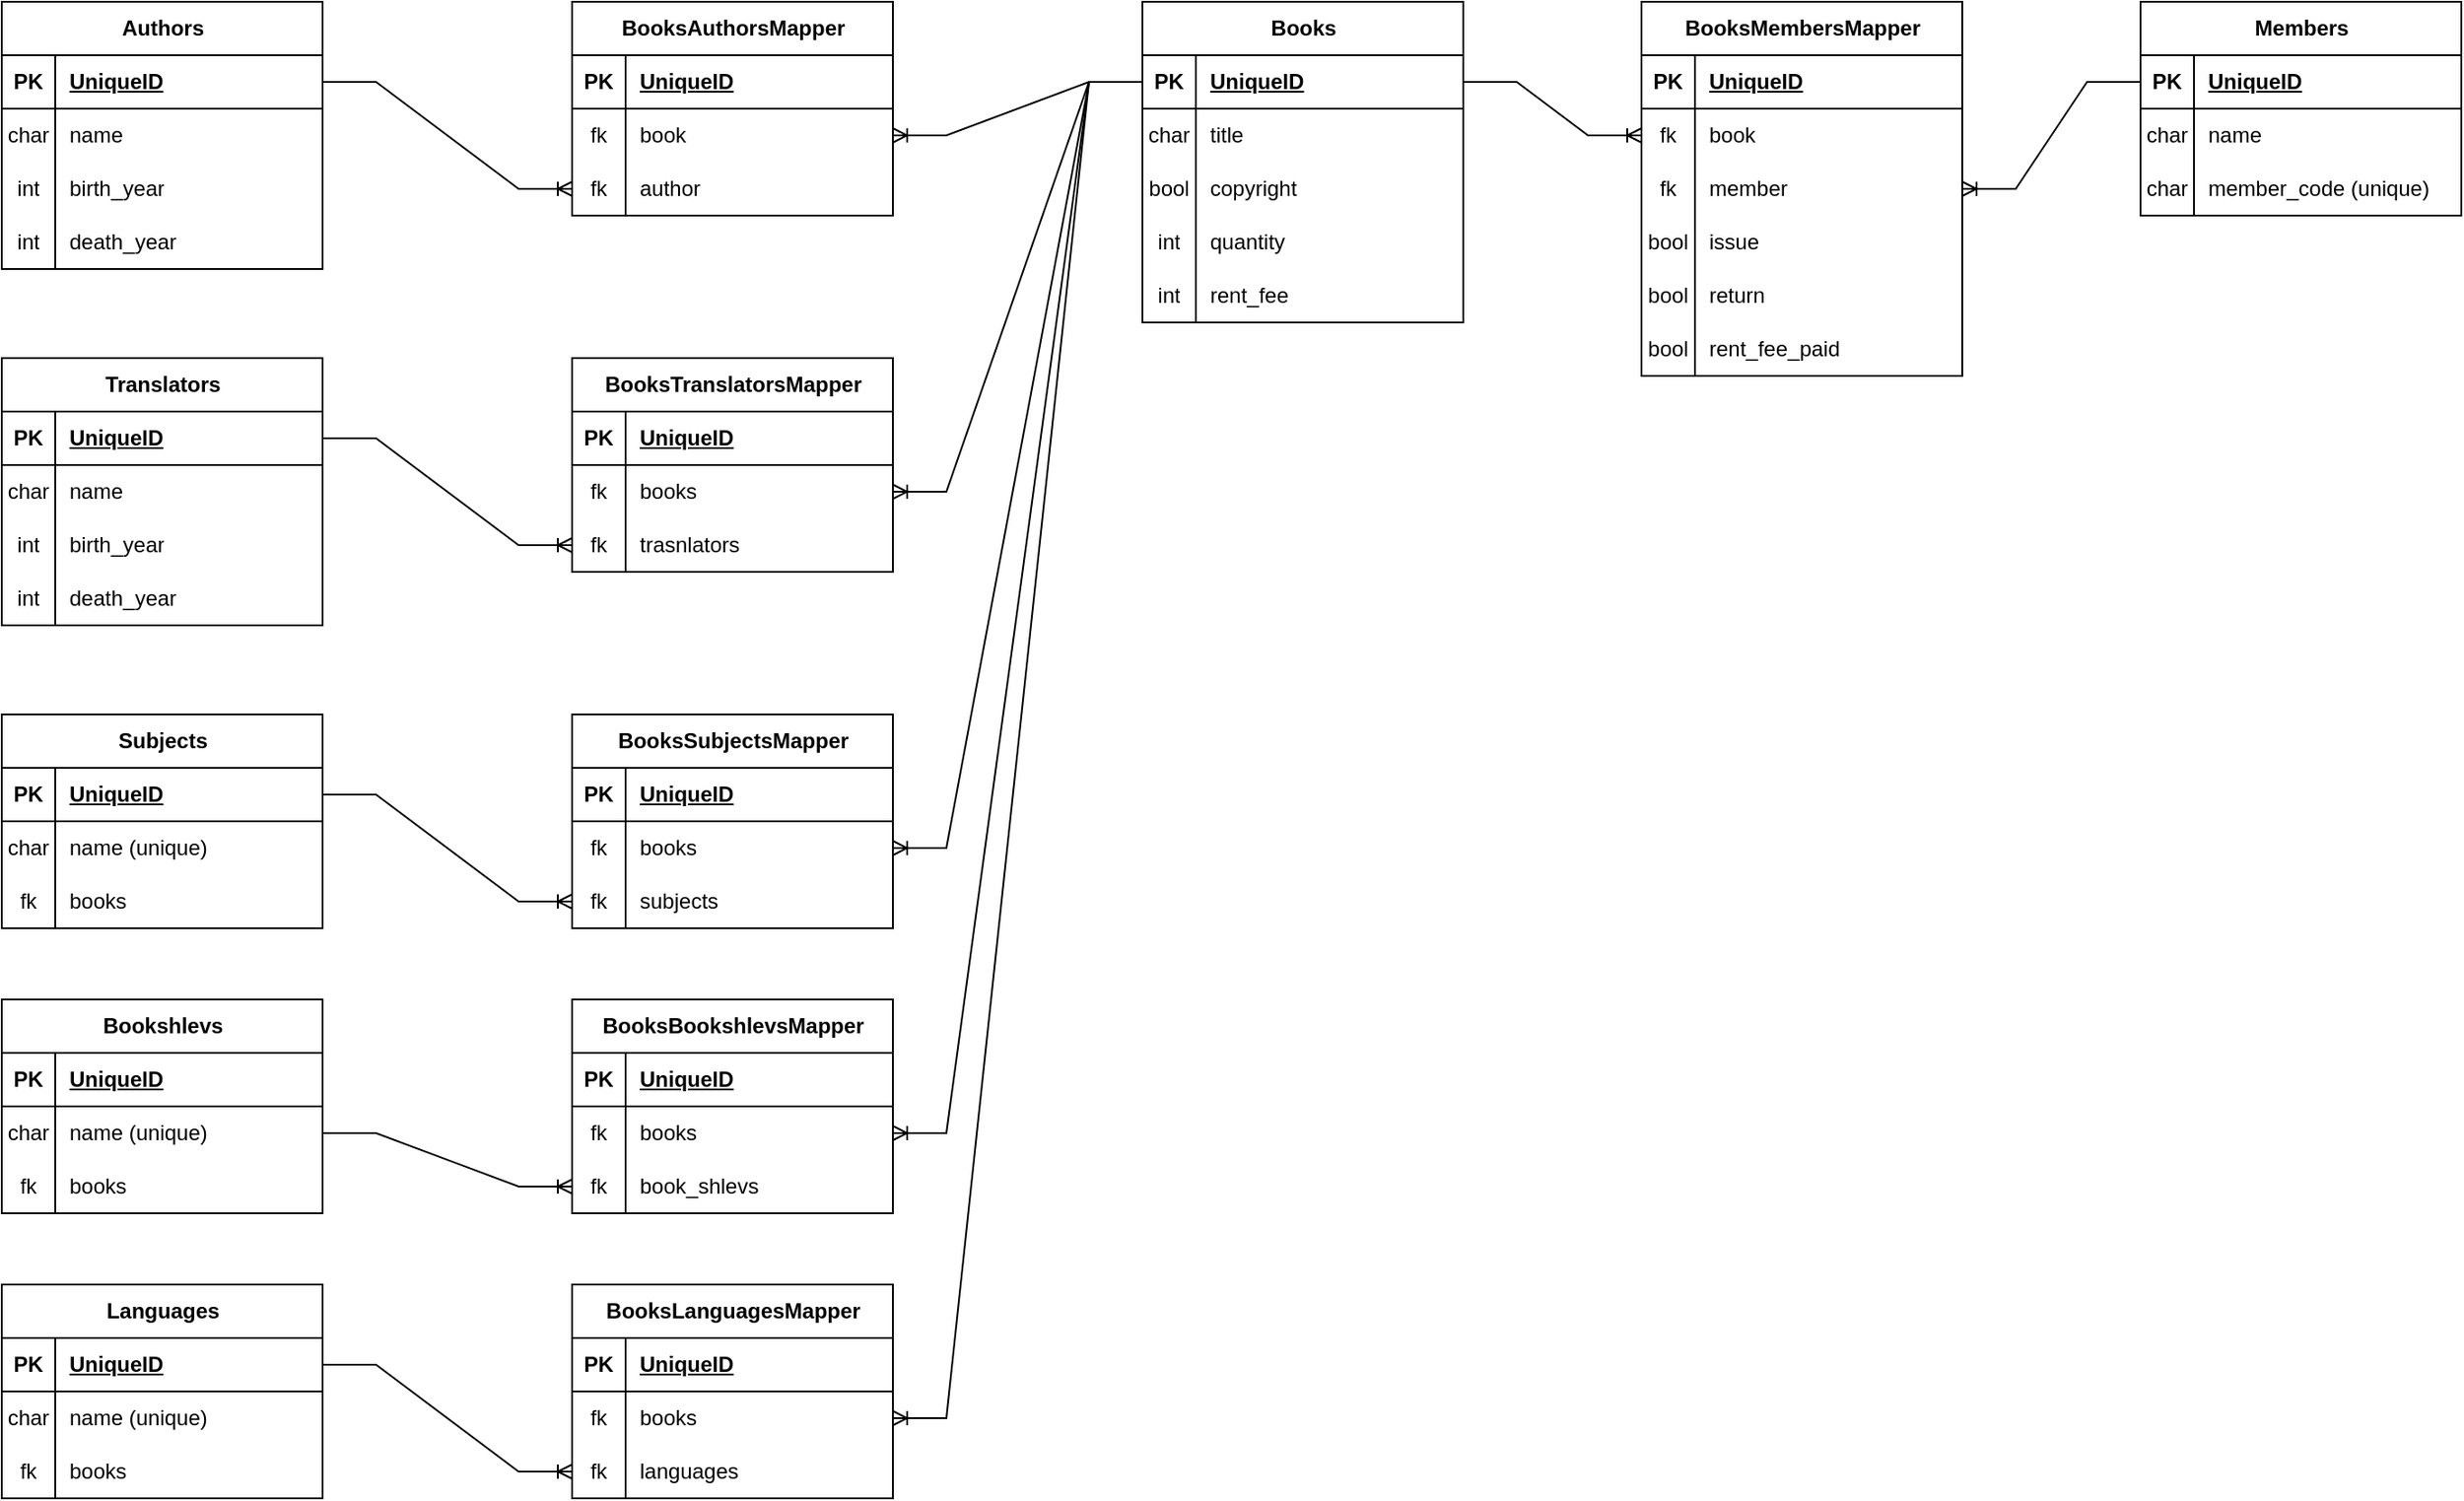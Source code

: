 <mxfile version="24.3.0" type="device">
  <diagram name="Page-1" id="szdXCjfMimycaFnH5DlB">
    <mxGraphModel dx="1884" dy="724" grid="1" gridSize="10" guides="1" tooltips="1" connect="1" arrows="1" fold="1" page="1" pageScale="1" pageWidth="850" pageHeight="1100" math="0" shadow="0">
      <root>
        <mxCell id="0" />
        <mxCell id="1" parent="0" />
        <mxCell id="8UaM6eoIxsu9fVEHJ2AJ-1" value="Books" style="shape=table;startSize=30;container=1;collapsible=1;childLayout=tableLayout;fixedRows=1;rowLines=0;fontStyle=1;align=center;resizeLast=1;html=1;" parent="1" vertex="1">
          <mxGeometry x="360" y="40" width="180" height="180" as="geometry" />
        </mxCell>
        <mxCell id="8UaM6eoIxsu9fVEHJ2AJ-2" value="" style="shape=tableRow;horizontal=0;startSize=0;swimlaneHead=0;swimlaneBody=0;fillColor=none;collapsible=0;dropTarget=0;points=[[0,0.5],[1,0.5]];portConstraint=eastwest;top=0;left=0;right=0;bottom=1;" parent="8UaM6eoIxsu9fVEHJ2AJ-1" vertex="1">
          <mxGeometry y="30" width="180" height="30" as="geometry" />
        </mxCell>
        <mxCell id="8UaM6eoIxsu9fVEHJ2AJ-3" value="PK" style="shape=partialRectangle;connectable=0;fillColor=none;top=0;left=0;bottom=0;right=0;fontStyle=1;overflow=hidden;whiteSpace=wrap;html=1;" parent="8UaM6eoIxsu9fVEHJ2AJ-2" vertex="1">
          <mxGeometry width="30" height="30" as="geometry">
            <mxRectangle width="30" height="30" as="alternateBounds" />
          </mxGeometry>
        </mxCell>
        <mxCell id="8UaM6eoIxsu9fVEHJ2AJ-4" value="UniqueID" style="shape=partialRectangle;connectable=0;fillColor=none;top=0;left=0;bottom=0;right=0;align=left;spacingLeft=6;fontStyle=5;overflow=hidden;whiteSpace=wrap;html=1;" parent="8UaM6eoIxsu9fVEHJ2AJ-2" vertex="1">
          <mxGeometry x="30" width="150" height="30" as="geometry">
            <mxRectangle width="150" height="30" as="alternateBounds" />
          </mxGeometry>
        </mxCell>
        <mxCell id="8UaM6eoIxsu9fVEHJ2AJ-5" value="" style="shape=tableRow;horizontal=0;startSize=0;swimlaneHead=0;swimlaneBody=0;fillColor=none;collapsible=0;dropTarget=0;points=[[0,0.5],[1,0.5]];portConstraint=eastwest;top=0;left=0;right=0;bottom=0;" parent="8UaM6eoIxsu9fVEHJ2AJ-1" vertex="1">
          <mxGeometry y="60" width="180" height="30" as="geometry" />
        </mxCell>
        <mxCell id="8UaM6eoIxsu9fVEHJ2AJ-6" value="char" style="shape=partialRectangle;connectable=0;fillColor=none;top=0;left=0;bottom=0;right=0;editable=1;overflow=hidden;whiteSpace=wrap;html=1;" parent="8UaM6eoIxsu9fVEHJ2AJ-5" vertex="1">
          <mxGeometry width="30" height="30" as="geometry">
            <mxRectangle width="30" height="30" as="alternateBounds" />
          </mxGeometry>
        </mxCell>
        <mxCell id="8UaM6eoIxsu9fVEHJ2AJ-7" value="title" style="shape=partialRectangle;connectable=0;fillColor=none;top=0;left=0;bottom=0;right=0;align=left;spacingLeft=6;overflow=hidden;whiteSpace=wrap;html=1;" parent="8UaM6eoIxsu9fVEHJ2AJ-5" vertex="1">
          <mxGeometry x="30" width="150" height="30" as="geometry">
            <mxRectangle width="150" height="30" as="alternateBounds" />
          </mxGeometry>
        </mxCell>
        <mxCell id="8UaM6eoIxsu9fVEHJ2AJ-73" value="" style="shape=tableRow;horizontal=0;startSize=0;swimlaneHead=0;swimlaneBody=0;fillColor=none;collapsible=0;dropTarget=0;points=[[0,0.5],[1,0.5]];portConstraint=eastwest;top=0;left=0;right=0;bottom=0;" parent="8UaM6eoIxsu9fVEHJ2AJ-1" vertex="1">
          <mxGeometry y="90" width="180" height="30" as="geometry" />
        </mxCell>
        <mxCell id="8UaM6eoIxsu9fVEHJ2AJ-74" value="bool" style="shape=partialRectangle;connectable=0;fillColor=none;top=0;left=0;bottom=0;right=0;editable=1;overflow=hidden;whiteSpace=wrap;html=1;" parent="8UaM6eoIxsu9fVEHJ2AJ-73" vertex="1">
          <mxGeometry width="30" height="30" as="geometry">
            <mxRectangle width="30" height="30" as="alternateBounds" />
          </mxGeometry>
        </mxCell>
        <mxCell id="8UaM6eoIxsu9fVEHJ2AJ-75" value="copyright" style="shape=partialRectangle;connectable=0;fillColor=none;top=0;left=0;bottom=0;right=0;align=left;spacingLeft=6;overflow=hidden;whiteSpace=wrap;html=1;" parent="8UaM6eoIxsu9fVEHJ2AJ-73" vertex="1">
          <mxGeometry x="30" width="150" height="30" as="geometry">
            <mxRectangle width="150" height="30" as="alternateBounds" />
          </mxGeometry>
        </mxCell>
        <mxCell id="8UaM6eoIxsu9fVEHJ2AJ-80" value="" style="shape=tableRow;horizontal=0;startSize=0;swimlaneHead=0;swimlaneBody=0;fillColor=none;collapsible=0;dropTarget=0;points=[[0,0.5],[1,0.5]];portConstraint=eastwest;top=0;left=0;right=0;bottom=0;" parent="8UaM6eoIxsu9fVEHJ2AJ-1" vertex="1">
          <mxGeometry y="120" width="180" height="30" as="geometry" />
        </mxCell>
        <mxCell id="8UaM6eoIxsu9fVEHJ2AJ-81" value="int" style="shape=partialRectangle;connectable=0;fillColor=none;top=0;left=0;bottom=0;right=0;editable=1;overflow=hidden;whiteSpace=wrap;html=1;" parent="8UaM6eoIxsu9fVEHJ2AJ-80" vertex="1">
          <mxGeometry width="30" height="30" as="geometry">
            <mxRectangle width="30" height="30" as="alternateBounds" />
          </mxGeometry>
        </mxCell>
        <mxCell id="8UaM6eoIxsu9fVEHJ2AJ-82" value="quantity" style="shape=partialRectangle;connectable=0;fillColor=none;top=0;left=0;bottom=0;right=0;align=left;spacingLeft=6;overflow=hidden;whiteSpace=wrap;html=1;" parent="8UaM6eoIxsu9fVEHJ2AJ-80" vertex="1">
          <mxGeometry x="30" width="150" height="30" as="geometry">
            <mxRectangle width="150" height="30" as="alternateBounds" />
          </mxGeometry>
        </mxCell>
        <mxCell id="8UaM6eoIxsu9fVEHJ2AJ-227" value="" style="shape=tableRow;horizontal=0;startSize=0;swimlaneHead=0;swimlaneBody=0;fillColor=none;collapsible=0;dropTarget=0;points=[[0,0.5],[1,0.5]];portConstraint=eastwest;top=0;left=0;right=0;bottom=0;" parent="8UaM6eoIxsu9fVEHJ2AJ-1" vertex="1">
          <mxGeometry y="150" width="180" height="30" as="geometry" />
        </mxCell>
        <mxCell id="8UaM6eoIxsu9fVEHJ2AJ-228" value="int" style="shape=partialRectangle;connectable=0;fillColor=none;top=0;left=0;bottom=0;right=0;editable=1;overflow=hidden;whiteSpace=wrap;html=1;" parent="8UaM6eoIxsu9fVEHJ2AJ-227" vertex="1">
          <mxGeometry width="30" height="30" as="geometry">
            <mxRectangle width="30" height="30" as="alternateBounds" />
          </mxGeometry>
        </mxCell>
        <mxCell id="8UaM6eoIxsu9fVEHJ2AJ-229" value="rent_fee" style="shape=partialRectangle;connectable=0;fillColor=none;top=0;left=0;bottom=0;right=0;align=left;spacingLeft=6;overflow=hidden;whiteSpace=wrap;html=1;" parent="8UaM6eoIxsu9fVEHJ2AJ-227" vertex="1">
          <mxGeometry x="30" width="150" height="30" as="geometry">
            <mxRectangle width="150" height="30" as="alternateBounds" />
          </mxGeometry>
        </mxCell>
        <mxCell id="8UaM6eoIxsu9fVEHJ2AJ-14" value="Authors" style="shape=table;startSize=30;container=1;collapsible=1;childLayout=tableLayout;fixedRows=1;rowLines=0;fontStyle=1;align=center;resizeLast=1;html=1;" parent="1" vertex="1">
          <mxGeometry x="-280" y="40" width="180" height="150" as="geometry" />
        </mxCell>
        <mxCell id="8UaM6eoIxsu9fVEHJ2AJ-15" value="" style="shape=tableRow;horizontal=0;startSize=0;swimlaneHead=0;swimlaneBody=0;fillColor=none;collapsible=0;dropTarget=0;points=[[0,0.5],[1,0.5]];portConstraint=eastwest;top=0;left=0;right=0;bottom=1;" parent="8UaM6eoIxsu9fVEHJ2AJ-14" vertex="1">
          <mxGeometry y="30" width="180" height="30" as="geometry" />
        </mxCell>
        <mxCell id="8UaM6eoIxsu9fVEHJ2AJ-16" value="PK" style="shape=partialRectangle;connectable=0;fillColor=none;top=0;left=0;bottom=0;right=0;fontStyle=1;overflow=hidden;whiteSpace=wrap;html=1;" parent="8UaM6eoIxsu9fVEHJ2AJ-15" vertex="1">
          <mxGeometry width="30" height="30" as="geometry">
            <mxRectangle width="30" height="30" as="alternateBounds" />
          </mxGeometry>
        </mxCell>
        <mxCell id="8UaM6eoIxsu9fVEHJ2AJ-17" value="UniqueID" style="shape=partialRectangle;connectable=0;fillColor=none;top=0;left=0;bottom=0;right=0;align=left;spacingLeft=6;fontStyle=5;overflow=hidden;whiteSpace=wrap;html=1;" parent="8UaM6eoIxsu9fVEHJ2AJ-15" vertex="1">
          <mxGeometry x="30" width="150" height="30" as="geometry">
            <mxRectangle width="150" height="30" as="alternateBounds" />
          </mxGeometry>
        </mxCell>
        <mxCell id="8UaM6eoIxsu9fVEHJ2AJ-18" value="" style="shape=tableRow;horizontal=0;startSize=0;swimlaneHead=0;swimlaneBody=0;fillColor=none;collapsible=0;dropTarget=0;points=[[0,0.5],[1,0.5]];portConstraint=eastwest;top=0;left=0;right=0;bottom=0;" parent="8UaM6eoIxsu9fVEHJ2AJ-14" vertex="1">
          <mxGeometry y="60" width="180" height="30" as="geometry" />
        </mxCell>
        <mxCell id="8UaM6eoIxsu9fVEHJ2AJ-19" value="char" style="shape=partialRectangle;connectable=0;fillColor=none;top=0;left=0;bottom=0;right=0;editable=1;overflow=hidden;whiteSpace=wrap;html=1;" parent="8UaM6eoIxsu9fVEHJ2AJ-18" vertex="1">
          <mxGeometry width="30" height="30" as="geometry">
            <mxRectangle width="30" height="30" as="alternateBounds" />
          </mxGeometry>
        </mxCell>
        <mxCell id="8UaM6eoIxsu9fVEHJ2AJ-20" value="name" style="shape=partialRectangle;connectable=0;fillColor=none;top=0;left=0;bottom=0;right=0;align=left;spacingLeft=6;overflow=hidden;whiteSpace=wrap;html=1;" parent="8UaM6eoIxsu9fVEHJ2AJ-18" vertex="1">
          <mxGeometry x="30" width="150" height="30" as="geometry">
            <mxRectangle width="150" height="30" as="alternateBounds" />
          </mxGeometry>
        </mxCell>
        <mxCell id="8UaM6eoIxsu9fVEHJ2AJ-21" value="" style="shape=tableRow;horizontal=0;startSize=0;swimlaneHead=0;swimlaneBody=0;fillColor=none;collapsible=0;dropTarget=0;points=[[0,0.5],[1,0.5]];portConstraint=eastwest;top=0;left=0;right=0;bottom=0;" parent="8UaM6eoIxsu9fVEHJ2AJ-14" vertex="1">
          <mxGeometry y="90" width="180" height="30" as="geometry" />
        </mxCell>
        <mxCell id="8UaM6eoIxsu9fVEHJ2AJ-22" value="int" style="shape=partialRectangle;connectable=0;fillColor=none;top=0;left=0;bottom=0;right=0;editable=1;overflow=hidden;whiteSpace=wrap;html=1;" parent="8UaM6eoIxsu9fVEHJ2AJ-21" vertex="1">
          <mxGeometry width="30" height="30" as="geometry">
            <mxRectangle width="30" height="30" as="alternateBounds" />
          </mxGeometry>
        </mxCell>
        <mxCell id="8UaM6eoIxsu9fVEHJ2AJ-23" value="birth_year" style="shape=partialRectangle;connectable=0;fillColor=none;top=0;left=0;bottom=0;right=0;align=left;spacingLeft=6;overflow=hidden;whiteSpace=wrap;html=1;" parent="8UaM6eoIxsu9fVEHJ2AJ-21" vertex="1">
          <mxGeometry x="30" width="150" height="30" as="geometry">
            <mxRectangle width="150" height="30" as="alternateBounds" />
          </mxGeometry>
        </mxCell>
        <mxCell id="8UaM6eoIxsu9fVEHJ2AJ-24" value="" style="shape=tableRow;horizontal=0;startSize=0;swimlaneHead=0;swimlaneBody=0;fillColor=none;collapsible=0;dropTarget=0;points=[[0,0.5],[1,0.5]];portConstraint=eastwest;top=0;left=0;right=0;bottom=0;" parent="8UaM6eoIxsu9fVEHJ2AJ-14" vertex="1">
          <mxGeometry y="120" width="180" height="30" as="geometry" />
        </mxCell>
        <mxCell id="8UaM6eoIxsu9fVEHJ2AJ-25" value="int" style="shape=partialRectangle;connectable=0;fillColor=none;top=0;left=0;bottom=0;right=0;editable=1;overflow=hidden;whiteSpace=wrap;html=1;" parent="8UaM6eoIxsu9fVEHJ2AJ-24" vertex="1">
          <mxGeometry width="30" height="30" as="geometry">
            <mxRectangle width="30" height="30" as="alternateBounds" />
          </mxGeometry>
        </mxCell>
        <mxCell id="8UaM6eoIxsu9fVEHJ2AJ-26" value="death_year" style="shape=partialRectangle;connectable=0;fillColor=none;top=0;left=0;bottom=0;right=0;align=left;spacingLeft=6;overflow=hidden;whiteSpace=wrap;html=1;" parent="8UaM6eoIxsu9fVEHJ2AJ-24" vertex="1">
          <mxGeometry x="30" width="150" height="30" as="geometry">
            <mxRectangle width="150" height="30" as="alternateBounds" />
          </mxGeometry>
        </mxCell>
        <mxCell id="8UaM6eoIxsu9fVEHJ2AJ-28" value="Translators" style="shape=table;startSize=30;container=1;collapsible=1;childLayout=tableLayout;fixedRows=1;rowLines=0;fontStyle=1;align=center;resizeLast=1;html=1;" parent="1" vertex="1">
          <mxGeometry x="-280" y="240" width="180" height="150" as="geometry" />
        </mxCell>
        <mxCell id="8UaM6eoIxsu9fVEHJ2AJ-29" value="" style="shape=tableRow;horizontal=0;startSize=0;swimlaneHead=0;swimlaneBody=0;fillColor=none;collapsible=0;dropTarget=0;points=[[0,0.5],[1,0.5]];portConstraint=eastwest;top=0;left=0;right=0;bottom=1;" parent="8UaM6eoIxsu9fVEHJ2AJ-28" vertex="1">
          <mxGeometry y="30" width="180" height="30" as="geometry" />
        </mxCell>
        <mxCell id="8UaM6eoIxsu9fVEHJ2AJ-30" value="PK" style="shape=partialRectangle;connectable=0;fillColor=none;top=0;left=0;bottom=0;right=0;fontStyle=1;overflow=hidden;whiteSpace=wrap;html=1;" parent="8UaM6eoIxsu9fVEHJ2AJ-29" vertex="1">
          <mxGeometry width="30" height="30" as="geometry">
            <mxRectangle width="30" height="30" as="alternateBounds" />
          </mxGeometry>
        </mxCell>
        <mxCell id="8UaM6eoIxsu9fVEHJ2AJ-31" value="UniqueID" style="shape=partialRectangle;connectable=0;fillColor=none;top=0;left=0;bottom=0;right=0;align=left;spacingLeft=6;fontStyle=5;overflow=hidden;whiteSpace=wrap;html=1;" parent="8UaM6eoIxsu9fVEHJ2AJ-29" vertex="1">
          <mxGeometry x="30" width="150" height="30" as="geometry">
            <mxRectangle width="150" height="30" as="alternateBounds" />
          </mxGeometry>
        </mxCell>
        <mxCell id="8UaM6eoIxsu9fVEHJ2AJ-32" value="" style="shape=tableRow;horizontal=0;startSize=0;swimlaneHead=0;swimlaneBody=0;fillColor=none;collapsible=0;dropTarget=0;points=[[0,0.5],[1,0.5]];portConstraint=eastwest;top=0;left=0;right=0;bottom=0;" parent="8UaM6eoIxsu9fVEHJ2AJ-28" vertex="1">
          <mxGeometry y="60" width="180" height="30" as="geometry" />
        </mxCell>
        <mxCell id="8UaM6eoIxsu9fVEHJ2AJ-33" value="char" style="shape=partialRectangle;connectable=0;fillColor=none;top=0;left=0;bottom=0;right=0;editable=1;overflow=hidden;whiteSpace=wrap;html=1;" parent="8UaM6eoIxsu9fVEHJ2AJ-32" vertex="1">
          <mxGeometry width="30" height="30" as="geometry">
            <mxRectangle width="30" height="30" as="alternateBounds" />
          </mxGeometry>
        </mxCell>
        <mxCell id="8UaM6eoIxsu9fVEHJ2AJ-34" value="name" style="shape=partialRectangle;connectable=0;fillColor=none;top=0;left=0;bottom=0;right=0;align=left;spacingLeft=6;overflow=hidden;whiteSpace=wrap;html=1;" parent="8UaM6eoIxsu9fVEHJ2AJ-32" vertex="1">
          <mxGeometry x="30" width="150" height="30" as="geometry">
            <mxRectangle width="150" height="30" as="alternateBounds" />
          </mxGeometry>
        </mxCell>
        <mxCell id="8UaM6eoIxsu9fVEHJ2AJ-35" value="" style="shape=tableRow;horizontal=0;startSize=0;swimlaneHead=0;swimlaneBody=0;fillColor=none;collapsible=0;dropTarget=0;points=[[0,0.5],[1,0.5]];portConstraint=eastwest;top=0;left=0;right=0;bottom=0;" parent="8UaM6eoIxsu9fVEHJ2AJ-28" vertex="1">
          <mxGeometry y="90" width="180" height="30" as="geometry" />
        </mxCell>
        <mxCell id="8UaM6eoIxsu9fVEHJ2AJ-36" value="int" style="shape=partialRectangle;connectable=0;fillColor=none;top=0;left=0;bottom=0;right=0;editable=1;overflow=hidden;whiteSpace=wrap;html=1;" parent="8UaM6eoIxsu9fVEHJ2AJ-35" vertex="1">
          <mxGeometry width="30" height="30" as="geometry">
            <mxRectangle width="30" height="30" as="alternateBounds" />
          </mxGeometry>
        </mxCell>
        <mxCell id="8UaM6eoIxsu9fVEHJ2AJ-37" value="birth_year" style="shape=partialRectangle;connectable=0;fillColor=none;top=0;left=0;bottom=0;right=0;align=left;spacingLeft=6;overflow=hidden;whiteSpace=wrap;html=1;" parent="8UaM6eoIxsu9fVEHJ2AJ-35" vertex="1">
          <mxGeometry x="30" width="150" height="30" as="geometry">
            <mxRectangle width="150" height="30" as="alternateBounds" />
          </mxGeometry>
        </mxCell>
        <mxCell id="8UaM6eoIxsu9fVEHJ2AJ-38" value="" style="shape=tableRow;horizontal=0;startSize=0;swimlaneHead=0;swimlaneBody=0;fillColor=none;collapsible=0;dropTarget=0;points=[[0,0.5],[1,0.5]];portConstraint=eastwest;top=0;left=0;right=0;bottom=0;" parent="8UaM6eoIxsu9fVEHJ2AJ-28" vertex="1">
          <mxGeometry y="120" width="180" height="30" as="geometry" />
        </mxCell>
        <mxCell id="8UaM6eoIxsu9fVEHJ2AJ-39" value="int" style="shape=partialRectangle;connectable=0;fillColor=none;top=0;left=0;bottom=0;right=0;editable=1;overflow=hidden;whiteSpace=wrap;html=1;" parent="8UaM6eoIxsu9fVEHJ2AJ-38" vertex="1">
          <mxGeometry width="30" height="30" as="geometry">
            <mxRectangle width="30" height="30" as="alternateBounds" />
          </mxGeometry>
        </mxCell>
        <mxCell id="8UaM6eoIxsu9fVEHJ2AJ-40" value="death_year" style="shape=partialRectangle;connectable=0;fillColor=none;top=0;left=0;bottom=0;right=0;align=left;spacingLeft=6;overflow=hidden;whiteSpace=wrap;html=1;" parent="8UaM6eoIxsu9fVEHJ2AJ-38" vertex="1">
          <mxGeometry x="30" width="150" height="30" as="geometry">
            <mxRectangle width="150" height="30" as="alternateBounds" />
          </mxGeometry>
        </mxCell>
        <mxCell id="8UaM6eoIxsu9fVEHJ2AJ-43" value="Subjects" style="shape=table;startSize=30;container=1;collapsible=1;childLayout=tableLayout;fixedRows=1;rowLines=0;fontStyle=1;align=center;resizeLast=1;html=1;" parent="1" vertex="1">
          <mxGeometry x="-280" y="440" width="180" height="120" as="geometry" />
        </mxCell>
        <mxCell id="8UaM6eoIxsu9fVEHJ2AJ-44" value="" style="shape=tableRow;horizontal=0;startSize=0;swimlaneHead=0;swimlaneBody=0;fillColor=none;collapsible=0;dropTarget=0;points=[[0,0.5],[1,0.5]];portConstraint=eastwest;top=0;left=0;right=0;bottom=1;" parent="8UaM6eoIxsu9fVEHJ2AJ-43" vertex="1">
          <mxGeometry y="30" width="180" height="30" as="geometry" />
        </mxCell>
        <mxCell id="8UaM6eoIxsu9fVEHJ2AJ-45" value="PK" style="shape=partialRectangle;connectable=0;fillColor=none;top=0;left=0;bottom=0;right=0;fontStyle=1;overflow=hidden;whiteSpace=wrap;html=1;" parent="8UaM6eoIxsu9fVEHJ2AJ-44" vertex="1">
          <mxGeometry width="30" height="30" as="geometry">
            <mxRectangle width="30" height="30" as="alternateBounds" />
          </mxGeometry>
        </mxCell>
        <mxCell id="8UaM6eoIxsu9fVEHJ2AJ-46" value="UniqueID" style="shape=partialRectangle;connectable=0;fillColor=none;top=0;left=0;bottom=0;right=0;align=left;spacingLeft=6;fontStyle=5;overflow=hidden;whiteSpace=wrap;html=1;" parent="8UaM6eoIxsu9fVEHJ2AJ-44" vertex="1">
          <mxGeometry x="30" width="150" height="30" as="geometry">
            <mxRectangle width="150" height="30" as="alternateBounds" />
          </mxGeometry>
        </mxCell>
        <mxCell id="8UaM6eoIxsu9fVEHJ2AJ-47" value="" style="shape=tableRow;horizontal=0;startSize=0;swimlaneHead=0;swimlaneBody=0;fillColor=none;collapsible=0;dropTarget=0;points=[[0,0.5],[1,0.5]];portConstraint=eastwest;top=0;left=0;right=0;bottom=0;" parent="8UaM6eoIxsu9fVEHJ2AJ-43" vertex="1">
          <mxGeometry y="60" width="180" height="30" as="geometry" />
        </mxCell>
        <mxCell id="8UaM6eoIxsu9fVEHJ2AJ-48" value="char" style="shape=partialRectangle;connectable=0;fillColor=none;top=0;left=0;bottom=0;right=0;editable=1;overflow=hidden;whiteSpace=wrap;html=1;" parent="8UaM6eoIxsu9fVEHJ2AJ-47" vertex="1">
          <mxGeometry width="30" height="30" as="geometry">
            <mxRectangle width="30" height="30" as="alternateBounds" />
          </mxGeometry>
        </mxCell>
        <mxCell id="8UaM6eoIxsu9fVEHJ2AJ-49" value="name (unique)" style="shape=partialRectangle;connectable=0;fillColor=none;top=0;left=0;bottom=0;right=0;align=left;spacingLeft=6;overflow=hidden;whiteSpace=wrap;html=1;" parent="8UaM6eoIxsu9fVEHJ2AJ-47" vertex="1">
          <mxGeometry x="30" width="150" height="30" as="geometry">
            <mxRectangle width="150" height="30" as="alternateBounds" />
          </mxGeometry>
        </mxCell>
        <mxCell id="8UaM6eoIxsu9fVEHJ2AJ-132" value="" style="shape=tableRow;horizontal=0;startSize=0;swimlaneHead=0;swimlaneBody=0;fillColor=none;collapsible=0;dropTarget=0;points=[[0,0.5],[1,0.5]];portConstraint=eastwest;top=0;left=0;right=0;bottom=0;" parent="8UaM6eoIxsu9fVEHJ2AJ-43" vertex="1">
          <mxGeometry y="90" width="180" height="30" as="geometry" />
        </mxCell>
        <mxCell id="8UaM6eoIxsu9fVEHJ2AJ-133" value="fk" style="shape=partialRectangle;connectable=0;fillColor=none;top=0;left=0;bottom=0;right=0;editable=1;overflow=hidden;whiteSpace=wrap;html=1;" parent="8UaM6eoIxsu9fVEHJ2AJ-132" vertex="1">
          <mxGeometry width="30" height="30" as="geometry">
            <mxRectangle width="30" height="30" as="alternateBounds" />
          </mxGeometry>
        </mxCell>
        <mxCell id="8UaM6eoIxsu9fVEHJ2AJ-134" value="books" style="shape=partialRectangle;connectable=0;fillColor=none;top=0;left=0;bottom=0;right=0;align=left;spacingLeft=6;overflow=hidden;whiteSpace=wrap;html=1;" parent="8UaM6eoIxsu9fVEHJ2AJ-132" vertex="1">
          <mxGeometry x="30" width="150" height="30" as="geometry">
            <mxRectangle width="150" height="30" as="alternateBounds" />
          </mxGeometry>
        </mxCell>
        <mxCell id="8UaM6eoIxsu9fVEHJ2AJ-57" value="Bookshlevs" style="shape=table;startSize=30;container=1;collapsible=1;childLayout=tableLayout;fixedRows=1;rowLines=0;fontStyle=1;align=center;resizeLast=1;html=1;" parent="1" vertex="1">
          <mxGeometry x="-280" y="600" width="180" height="120" as="geometry" />
        </mxCell>
        <mxCell id="8UaM6eoIxsu9fVEHJ2AJ-58" value="" style="shape=tableRow;horizontal=0;startSize=0;swimlaneHead=0;swimlaneBody=0;fillColor=none;collapsible=0;dropTarget=0;points=[[0,0.5],[1,0.5]];portConstraint=eastwest;top=0;left=0;right=0;bottom=1;" parent="8UaM6eoIxsu9fVEHJ2AJ-57" vertex="1">
          <mxGeometry y="30" width="180" height="30" as="geometry" />
        </mxCell>
        <mxCell id="8UaM6eoIxsu9fVEHJ2AJ-59" value="PK" style="shape=partialRectangle;connectable=0;fillColor=none;top=0;left=0;bottom=0;right=0;fontStyle=1;overflow=hidden;whiteSpace=wrap;html=1;" parent="8UaM6eoIxsu9fVEHJ2AJ-58" vertex="1">
          <mxGeometry width="30" height="30" as="geometry">
            <mxRectangle width="30" height="30" as="alternateBounds" />
          </mxGeometry>
        </mxCell>
        <mxCell id="8UaM6eoIxsu9fVEHJ2AJ-60" value="UniqueID" style="shape=partialRectangle;connectable=0;fillColor=none;top=0;left=0;bottom=0;right=0;align=left;spacingLeft=6;fontStyle=5;overflow=hidden;whiteSpace=wrap;html=1;" parent="8UaM6eoIxsu9fVEHJ2AJ-58" vertex="1">
          <mxGeometry x="30" width="150" height="30" as="geometry">
            <mxRectangle width="150" height="30" as="alternateBounds" />
          </mxGeometry>
        </mxCell>
        <mxCell id="8UaM6eoIxsu9fVEHJ2AJ-61" value="" style="shape=tableRow;horizontal=0;startSize=0;swimlaneHead=0;swimlaneBody=0;fillColor=none;collapsible=0;dropTarget=0;points=[[0,0.5],[1,0.5]];portConstraint=eastwest;top=0;left=0;right=0;bottom=0;" parent="8UaM6eoIxsu9fVEHJ2AJ-57" vertex="1">
          <mxGeometry y="60" width="180" height="30" as="geometry" />
        </mxCell>
        <mxCell id="8UaM6eoIxsu9fVEHJ2AJ-62" value="char" style="shape=partialRectangle;connectable=0;fillColor=none;top=0;left=0;bottom=0;right=0;editable=1;overflow=hidden;whiteSpace=wrap;html=1;" parent="8UaM6eoIxsu9fVEHJ2AJ-61" vertex="1">
          <mxGeometry width="30" height="30" as="geometry">
            <mxRectangle width="30" height="30" as="alternateBounds" />
          </mxGeometry>
        </mxCell>
        <mxCell id="8UaM6eoIxsu9fVEHJ2AJ-63" value="name (unique)" style="shape=partialRectangle;connectable=0;fillColor=none;top=0;left=0;bottom=0;right=0;align=left;spacingLeft=6;overflow=hidden;whiteSpace=wrap;html=1;" parent="8UaM6eoIxsu9fVEHJ2AJ-61" vertex="1">
          <mxGeometry x="30" width="150" height="30" as="geometry">
            <mxRectangle width="150" height="30" as="alternateBounds" />
          </mxGeometry>
        </mxCell>
        <mxCell id="8UaM6eoIxsu9fVEHJ2AJ-135" value="" style="shape=tableRow;horizontal=0;startSize=0;swimlaneHead=0;swimlaneBody=0;fillColor=none;collapsible=0;dropTarget=0;points=[[0,0.5],[1,0.5]];portConstraint=eastwest;top=0;left=0;right=0;bottom=0;" parent="8UaM6eoIxsu9fVEHJ2AJ-57" vertex="1">
          <mxGeometry y="90" width="180" height="30" as="geometry" />
        </mxCell>
        <mxCell id="8UaM6eoIxsu9fVEHJ2AJ-136" value="fk" style="shape=partialRectangle;connectable=0;fillColor=none;top=0;left=0;bottom=0;right=0;editable=1;overflow=hidden;whiteSpace=wrap;html=1;" parent="8UaM6eoIxsu9fVEHJ2AJ-135" vertex="1">
          <mxGeometry width="30" height="30" as="geometry">
            <mxRectangle width="30" height="30" as="alternateBounds" />
          </mxGeometry>
        </mxCell>
        <mxCell id="8UaM6eoIxsu9fVEHJ2AJ-137" value="books" style="shape=partialRectangle;connectable=0;fillColor=none;top=0;left=0;bottom=0;right=0;align=left;spacingLeft=6;overflow=hidden;whiteSpace=wrap;html=1;" parent="8UaM6eoIxsu9fVEHJ2AJ-135" vertex="1">
          <mxGeometry x="30" width="150" height="30" as="geometry">
            <mxRectangle width="150" height="30" as="alternateBounds" />
          </mxGeometry>
        </mxCell>
        <mxCell id="8UaM6eoIxsu9fVEHJ2AJ-65" value="Languages" style="shape=table;startSize=30;container=1;collapsible=1;childLayout=tableLayout;fixedRows=1;rowLines=0;fontStyle=1;align=center;resizeLast=1;html=1;" parent="1" vertex="1">
          <mxGeometry x="-280" y="760" width="180" height="120" as="geometry" />
        </mxCell>
        <mxCell id="8UaM6eoIxsu9fVEHJ2AJ-66" value="" style="shape=tableRow;horizontal=0;startSize=0;swimlaneHead=0;swimlaneBody=0;fillColor=none;collapsible=0;dropTarget=0;points=[[0,0.5],[1,0.5]];portConstraint=eastwest;top=0;left=0;right=0;bottom=1;" parent="8UaM6eoIxsu9fVEHJ2AJ-65" vertex="1">
          <mxGeometry y="30" width="180" height="30" as="geometry" />
        </mxCell>
        <mxCell id="8UaM6eoIxsu9fVEHJ2AJ-67" value="PK" style="shape=partialRectangle;connectable=0;fillColor=none;top=0;left=0;bottom=0;right=0;fontStyle=1;overflow=hidden;whiteSpace=wrap;html=1;" parent="8UaM6eoIxsu9fVEHJ2AJ-66" vertex="1">
          <mxGeometry width="30" height="30" as="geometry">
            <mxRectangle width="30" height="30" as="alternateBounds" />
          </mxGeometry>
        </mxCell>
        <mxCell id="8UaM6eoIxsu9fVEHJ2AJ-68" value="UniqueID" style="shape=partialRectangle;connectable=0;fillColor=none;top=0;left=0;bottom=0;right=0;align=left;spacingLeft=6;fontStyle=5;overflow=hidden;whiteSpace=wrap;html=1;" parent="8UaM6eoIxsu9fVEHJ2AJ-66" vertex="1">
          <mxGeometry x="30" width="150" height="30" as="geometry">
            <mxRectangle width="150" height="30" as="alternateBounds" />
          </mxGeometry>
        </mxCell>
        <mxCell id="8UaM6eoIxsu9fVEHJ2AJ-69" value="" style="shape=tableRow;horizontal=0;startSize=0;swimlaneHead=0;swimlaneBody=0;fillColor=none;collapsible=0;dropTarget=0;points=[[0,0.5],[1,0.5]];portConstraint=eastwest;top=0;left=0;right=0;bottom=0;" parent="8UaM6eoIxsu9fVEHJ2AJ-65" vertex="1">
          <mxGeometry y="60" width="180" height="30" as="geometry" />
        </mxCell>
        <mxCell id="8UaM6eoIxsu9fVEHJ2AJ-70" value="char" style="shape=partialRectangle;connectable=0;fillColor=none;top=0;left=0;bottom=0;right=0;editable=1;overflow=hidden;whiteSpace=wrap;html=1;" parent="8UaM6eoIxsu9fVEHJ2AJ-69" vertex="1">
          <mxGeometry width="30" height="30" as="geometry">
            <mxRectangle width="30" height="30" as="alternateBounds" />
          </mxGeometry>
        </mxCell>
        <mxCell id="8UaM6eoIxsu9fVEHJ2AJ-71" value="name (unique)" style="shape=partialRectangle;connectable=0;fillColor=none;top=0;left=0;bottom=0;right=0;align=left;spacingLeft=6;overflow=hidden;whiteSpace=wrap;html=1;" parent="8UaM6eoIxsu9fVEHJ2AJ-69" vertex="1">
          <mxGeometry x="30" width="150" height="30" as="geometry">
            <mxRectangle width="150" height="30" as="alternateBounds" />
          </mxGeometry>
        </mxCell>
        <mxCell id="8UaM6eoIxsu9fVEHJ2AJ-138" value="" style="shape=tableRow;horizontal=0;startSize=0;swimlaneHead=0;swimlaneBody=0;fillColor=none;collapsible=0;dropTarget=0;points=[[0,0.5],[1,0.5]];portConstraint=eastwest;top=0;left=0;right=0;bottom=0;" parent="8UaM6eoIxsu9fVEHJ2AJ-65" vertex="1">
          <mxGeometry y="90" width="180" height="30" as="geometry" />
        </mxCell>
        <mxCell id="8UaM6eoIxsu9fVEHJ2AJ-139" value="fk" style="shape=partialRectangle;connectable=0;fillColor=none;top=0;left=0;bottom=0;right=0;editable=1;overflow=hidden;whiteSpace=wrap;html=1;" parent="8UaM6eoIxsu9fVEHJ2AJ-138" vertex="1">
          <mxGeometry width="30" height="30" as="geometry">
            <mxRectangle width="30" height="30" as="alternateBounds" />
          </mxGeometry>
        </mxCell>
        <mxCell id="8UaM6eoIxsu9fVEHJ2AJ-140" value="books" style="shape=partialRectangle;connectable=0;fillColor=none;top=0;left=0;bottom=0;right=0;align=left;spacingLeft=6;overflow=hidden;whiteSpace=wrap;html=1;" parent="8UaM6eoIxsu9fVEHJ2AJ-138" vertex="1">
          <mxGeometry x="30" width="150" height="30" as="geometry">
            <mxRectangle width="150" height="30" as="alternateBounds" />
          </mxGeometry>
        </mxCell>
        <mxCell id="8UaM6eoIxsu9fVEHJ2AJ-100" value="BooksMembersMapper" style="shape=table;startSize=30;container=1;collapsible=1;childLayout=tableLayout;fixedRows=1;rowLines=0;fontStyle=1;align=center;resizeLast=1;html=1;" parent="1" vertex="1">
          <mxGeometry x="640" y="40" width="180" height="210" as="geometry" />
        </mxCell>
        <mxCell id="8UaM6eoIxsu9fVEHJ2AJ-101" value="" style="shape=tableRow;horizontal=0;startSize=0;swimlaneHead=0;swimlaneBody=0;fillColor=none;collapsible=0;dropTarget=0;points=[[0,0.5],[1,0.5]];portConstraint=eastwest;top=0;left=0;right=0;bottom=1;" parent="8UaM6eoIxsu9fVEHJ2AJ-100" vertex="1">
          <mxGeometry y="30" width="180" height="30" as="geometry" />
        </mxCell>
        <mxCell id="8UaM6eoIxsu9fVEHJ2AJ-102" value="PK" style="shape=partialRectangle;connectable=0;fillColor=none;top=0;left=0;bottom=0;right=0;fontStyle=1;overflow=hidden;whiteSpace=wrap;html=1;" parent="8UaM6eoIxsu9fVEHJ2AJ-101" vertex="1">
          <mxGeometry width="30" height="30" as="geometry">
            <mxRectangle width="30" height="30" as="alternateBounds" />
          </mxGeometry>
        </mxCell>
        <mxCell id="8UaM6eoIxsu9fVEHJ2AJ-103" value="UniqueID" style="shape=partialRectangle;connectable=0;fillColor=none;top=0;left=0;bottom=0;right=0;align=left;spacingLeft=6;fontStyle=5;overflow=hidden;whiteSpace=wrap;html=1;" parent="8UaM6eoIxsu9fVEHJ2AJ-101" vertex="1">
          <mxGeometry x="30" width="150" height="30" as="geometry">
            <mxRectangle width="150" height="30" as="alternateBounds" />
          </mxGeometry>
        </mxCell>
        <mxCell id="8UaM6eoIxsu9fVEHJ2AJ-104" value="" style="shape=tableRow;horizontal=0;startSize=0;swimlaneHead=0;swimlaneBody=0;fillColor=none;collapsible=0;dropTarget=0;points=[[0,0.5],[1,0.5]];portConstraint=eastwest;top=0;left=0;right=0;bottom=0;" parent="8UaM6eoIxsu9fVEHJ2AJ-100" vertex="1">
          <mxGeometry y="60" width="180" height="30" as="geometry" />
        </mxCell>
        <mxCell id="8UaM6eoIxsu9fVEHJ2AJ-105" value="fk" style="shape=partialRectangle;connectable=0;fillColor=none;top=0;left=0;bottom=0;right=0;editable=1;overflow=hidden;whiteSpace=wrap;html=1;" parent="8UaM6eoIxsu9fVEHJ2AJ-104" vertex="1">
          <mxGeometry width="30" height="30" as="geometry">
            <mxRectangle width="30" height="30" as="alternateBounds" />
          </mxGeometry>
        </mxCell>
        <mxCell id="8UaM6eoIxsu9fVEHJ2AJ-106" value="book" style="shape=partialRectangle;connectable=0;fillColor=none;top=0;left=0;bottom=0;right=0;align=left;spacingLeft=6;overflow=hidden;whiteSpace=wrap;html=1;" parent="8UaM6eoIxsu9fVEHJ2AJ-104" vertex="1">
          <mxGeometry x="30" width="150" height="30" as="geometry">
            <mxRectangle width="150" height="30" as="alternateBounds" />
          </mxGeometry>
        </mxCell>
        <mxCell id="8UaM6eoIxsu9fVEHJ2AJ-107" value="" style="shape=tableRow;horizontal=0;startSize=0;swimlaneHead=0;swimlaneBody=0;fillColor=none;collapsible=0;dropTarget=0;points=[[0,0.5],[1,0.5]];portConstraint=eastwest;top=0;left=0;right=0;bottom=0;" parent="8UaM6eoIxsu9fVEHJ2AJ-100" vertex="1">
          <mxGeometry y="90" width="180" height="30" as="geometry" />
        </mxCell>
        <mxCell id="8UaM6eoIxsu9fVEHJ2AJ-108" value="fk" style="shape=partialRectangle;connectable=0;fillColor=none;top=0;left=0;bottom=0;right=0;editable=1;overflow=hidden;whiteSpace=wrap;html=1;" parent="8UaM6eoIxsu9fVEHJ2AJ-107" vertex="1">
          <mxGeometry width="30" height="30" as="geometry">
            <mxRectangle width="30" height="30" as="alternateBounds" />
          </mxGeometry>
        </mxCell>
        <mxCell id="8UaM6eoIxsu9fVEHJ2AJ-109" value="member" style="shape=partialRectangle;connectable=0;fillColor=none;top=0;left=0;bottom=0;right=0;align=left;spacingLeft=6;overflow=hidden;whiteSpace=wrap;html=1;" parent="8UaM6eoIxsu9fVEHJ2AJ-107" vertex="1">
          <mxGeometry x="30" width="150" height="30" as="geometry">
            <mxRectangle width="150" height="30" as="alternateBounds" />
          </mxGeometry>
        </mxCell>
        <mxCell id="8UaM6eoIxsu9fVEHJ2AJ-110" value="" style="shape=tableRow;horizontal=0;startSize=0;swimlaneHead=0;swimlaneBody=0;fillColor=none;collapsible=0;dropTarget=0;points=[[0,0.5],[1,0.5]];portConstraint=eastwest;top=0;left=0;right=0;bottom=0;" parent="8UaM6eoIxsu9fVEHJ2AJ-100" vertex="1">
          <mxGeometry y="120" width="180" height="30" as="geometry" />
        </mxCell>
        <mxCell id="8UaM6eoIxsu9fVEHJ2AJ-111" value="bool" style="shape=partialRectangle;connectable=0;fillColor=none;top=0;left=0;bottom=0;right=0;editable=1;overflow=hidden;whiteSpace=wrap;html=1;" parent="8UaM6eoIxsu9fVEHJ2AJ-110" vertex="1">
          <mxGeometry width="30" height="30" as="geometry">
            <mxRectangle width="30" height="30" as="alternateBounds" />
          </mxGeometry>
        </mxCell>
        <mxCell id="8UaM6eoIxsu9fVEHJ2AJ-112" value="issue" style="shape=partialRectangle;connectable=0;fillColor=none;top=0;left=0;bottom=0;right=0;align=left;spacingLeft=6;overflow=hidden;whiteSpace=wrap;html=1;" parent="8UaM6eoIxsu9fVEHJ2AJ-110" vertex="1">
          <mxGeometry x="30" width="150" height="30" as="geometry">
            <mxRectangle width="150" height="30" as="alternateBounds" />
          </mxGeometry>
        </mxCell>
        <mxCell id="8UaM6eoIxsu9fVEHJ2AJ-144" value="" style="shape=tableRow;horizontal=0;startSize=0;swimlaneHead=0;swimlaneBody=0;fillColor=none;collapsible=0;dropTarget=0;points=[[0,0.5],[1,0.5]];portConstraint=eastwest;top=0;left=0;right=0;bottom=0;" parent="8UaM6eoIxsu9fVEHJ2AJ-100" vertex="1">
          <mxGeometry y="150" width="180" height="30" as="geometry" />
        </mxCell>
        <mxCell id="8UaM6eoIxsu9fVEHJ2AJ-145" value="bool" style="shape=partialRectangle;connectable=0;fillColor=none;top=0;left=0;bottom=0;right=0;editable=1;overflow=hidden;whiteSpace=wrap;html=1;" parent="8UaM6eoIxsu9fVEHJ2AJ-144" vertex="1">
          <mxGeometry width="30" height="30" as="geometry">
            <mxRectangle width="30" height="30" as="alternateBounds" />
          </mxGeometry>
        </mxCell>
        <mxCell id="8UaM6eoIxsu9fVEHJ2AJ-146" value="return" style="shape=partialRectangle;connectable=0;fillColor=none;top=0;left=0;bottom=0;right=0;align=left;spacingLeft=6;overflow=hidden;whiteSpace=wrap;html=1;" parent="8UaM6eoIxsu9fVEHJ2AJ-144" vertex="1">
          <mxGeometry x="30" width="150" height="30" as="geometry">
            <mxRectangle width="150" height="30" as="alternateBounds" />
          </mxGeometry>
        </mxCell>
        <mxCell id="8UaM6eoIxsu9fVEHJ2AJ-147" value="" style="shape=tableRow;horizontal=0;startSize=0;swimlaneHead=0;swimlaneBody=0;fillColor=none;collapsible=0;dropTarget=0;points=[[0,0.5],[1,0.5]];portConstraint=eastwest;top=0;left=0;right=0;bottom=0;" parent="8UaM6eoIxsu9fVEHJ2AJ-100" vertex="1">
          <mxGeometry y="180" width="180" height="30" as="geometry" />
        </mxCell>
        <mxCell id="8UaM6eoIxsu9fVEHJ2AJ-148" value="bool" style="shape=partialRectangle;connectable=0;fillColor=none;top=0;left=0;bottom=0;right=0;editable=1;overflow=hidden;whiteSpace=wrap;html=1;" parent="8UaM6eoIxsu9fVEHJ2AJ-147" vertex="1">
          <mxGeometry width="30" height="30" as="geometry">
            <mxRectangle width="30" height="30" as="alternateBounds" />
          </mxGeometry>
        </mxCell>
        <mxCell id="8UaM6eoIxsu9fVEHJ2AJ-149" value="rent_fee_paid" style="shape=partialRectangle;connectable=0;fillColor=none;top=0;left=0;bottom=0;right=0;align=left;spacingLeft=6;overflow=hidden;whiteSpace=wrap;html=1;" parent="8UaM6eoIxsu9fVEHJ2AJ-147" vertex="1">
          <mxGeometry x="30" width="150" height="30" as="geometry">
            <mxRectangle width="150" height="30" as="alternateBounds" />
          </mxGeometry>
        </mxCell>
        <mxCell id="8UaM6eoIxsu9fVEHJ2AJ-113" value="Members" style="shape=table;startSize=30;container=1;collapsible=1;childLayout=tableLayout;fixedRows=1;rowLines=0;fontStyle=1;align=center;resizeLast=1;html=1;" parent="1" vertex="1">
          <mxGeometry x="920" y="40" width="180" height="120" as="geometry" />
        </mxCell>
        <mxCell id="8UaM6eoIxsu9fVEHJ2AJ-114" value="" style="shape=tableRow;horizontal=0;startSize=0;swimlaneHead=0;swimlaneBody=0;fillColor=none;collapsible=0;dropTarget=0;points=[[0,0.5],[1,0.5]];portConstraint=eastwest;top=0;left=0;right=0;bottom=1;" parent="8UaM6eoIxsu9fVEHJ2AJ-113" vertex="1">
          <mxGeometry y="30" width="180" height="30" as="geometry" />
        </mxCell>
        <mxCell id="8UaM6eoIxsu9fVEHJ2AJ-115" value="PK" style="shape=partialRectangle;connectable=0;fillColor=none;top=0;left=0;bottom=0;right=0;fontStyle=1;overflow=hidden;whiteSpace=wrap;html=1;" parent="8UaM6eoIxsu9fVEHJ2AJ-114" vertex="1">
          <mxGeometry width="30" height="30" as="geometry">
            <mxRectangle width="30" height="30" as="alternateBounds" />
          </mxGeometry>
        </mxCell>
        <mxCell id="8UaM6eoIxsu9fVEHJ2AJ-116" value="UniqueID" style="shape=partialRectangle;connectable=0;fillColor=none;top=0;left=0;bottom=0;right=0;align=left;spacingLeft=6;fontStyle=5;overflow=hidden;whiteSpace=wrap;html=1;" parent="8UaM6eoIxsu9fVEHJ2AJ-114" vertex="1">
          <mxGeometry x="30" width="150" height="30" as="geometry">
            <mxRectangle width="150" height="30" as="alternateBounds" />
          </mxGeometry>
        </mxCell>
        <mxCell id="8UaM6eoIxsu9fVEHJ2AJ-117" value="" style="shape=tableRow;horizontal=0;startSize=0;swimlaneHead=0;swimlaneBody=0;fillColor=none;collapsible=0;dropTarget=0;points=[[0,0.5],[1,0.5]];portConstraint=eastwest;top=0;left=0;right=0;bottom=0;" parent="8UaM6eoIxsu9fVEHJ2AJ-113" vertex="1">
          <mxGeometry y="60" width="180" height="30" as="geometry" />
        </mxCell>
        <mxCell id="8UaM6eoIxsu9fVEHJ2AJ-118" value="char" style="shape=partialRectangle;connectable=0;fillColor=none;top=0;left=0;bottom=0;right=0;editable=1;overflow=hidden;whiteSpace=wrap;html=1;" parent="8UaM6eoIxsu9fVEHJ2AJ-117" vertex="1">
          <mxGeometry width="30" height="30" as="geometry">
            <mxRectangle width="30" height="30" as="alternateBounds" />
          </mxGeometry>
        </mxCell>
        <mxCell id="8UaM6eoIxsu9fVEHJ2AJ-119" value="name" style="shape=partialRectangle;connectable=0;fillColor=none;top=0;left=0;bottom=0;right=0;align=left;spacingLeft=6;overflow=hidden;whiteSpace=wrap;html=1;" parent="8UaM6eoIxsu9fVEHJ2AJ-117" vertex="1">
          <mxGeometry x="30" width="150" height="30" as="geometry">
            <mxRectangle width="150" height="30" as="alternateBounds" />
          </mxGeometry>
        </mxCell>
        <mxCell id="8UaM6eoIxsu9fVEHJ2AJ-120" value="" style="shape=tableRow;horizontal=0;startSize=0;swimlaneHead=0;swimlaneBody=0;fillColor=none;collapsible=0;dropTarget=0;points=[[0,0.5],[1,0.5]];portConstraint=eastwest;top=0;left=0;right=0;bottom=0;" parent="8UaM6eoIxsu9fVEHJ2AJ-113" vertex="1">
          <mxGeometry y="90" width="180" height="30" as="geometry" />
        </mxCell>
        <mxCell id="8UaM6eoIxsu9fVEHJ2AJ-121" value="char" style="shape=partialRectangle;connectable=0;fillColor=none;top=0;left=0;bottom=0;right=0;editable=1;overflow=hidden;whiteSpace=wrap;html=1;" parent="8UaM6eoIxsu9fVEHJ2AJ-120" vertex="1">
          <mxGeometry width="30" height="30" as="geometry">
            <mxRectangle width="30" height="30" as="alternateBounds" />
          </mxGeometry>
        </mxCell>
        <mxCell id="8UaM6eoIxsu9fVEHJ2AJ-122" value="member_code (unique)" style="shape=partialRectangle;connectable=0;fillColor=none;top=0;left=0;bottom=0;right=0;align=left;spacingLeft=6;overflow=hidden;whiteSpace=wrap;html=1;" parent="8UaM6eoIxsu9fVEHJ2AJ-120" vertex="1">
          <mxGeometry x="30" width="150" height="30" as="geometry">
            <mxRectangle width="150" height="30" as="alternateBounds" />
          </mxGeometry>
        </mxCell>
        <mxCell id="8UaM6eoIxsu9fVEHJ2AJ-150" value="" style="edgeStyle=entityRelationEdgeStyle;fontSize=12;html=1;endArrow=ERoneToMany;rounded=0;entryX=1;entryY=0.5;entryDx=0;entryDy=0;exitX=0;exitY=0.5;exitDx=0;exitDy=0;" parent="1" source="8UaM6eoIxsu9fVEHJ2AJ-114" target="8UaM6eoIxsu9fVEHJ2AJ-107" edge="1">
          <mxGeometry width="100" height="100" relative="1" as="geometry">
            <mxPoint x="650" y="490" as="sourcePoint" />
            <mxPoint x="750" y="390" as="targetPoint" />
          </mxGeometry>
        </mxCell>
        <mxCell id="8UaM6eoIxsu9fVEHJ2AJ-152" value="" style="edgeStyle=entityRelationEdgeStyle;fontSize=12;html=1;endArrow=ERoneToMany;rounded=0;exitX=1;exitY=0.5;exitDx=0;exitDy=0;entryX=0;entryY=0.5;entryDx=0;entryDy=0;" parent="1" source="8UaM6eoIxsu9fVEHJ2AJ-2" target="8UaM6eoIxsu9fVEHJ2AJ-104" edge="1">
          <mxGeometry width="100" height="100" relative="1" as="geometry">
            <mxPoint x="470" y="380" as="sourcePoint" />
            <mxPoint x="570" y="280" as="targetPoint" />
          </mxGeometry>
        </mxCell>
        <mxCell id="8UaM6eoIxsu9fVEHJ2AJ-156" value="BooksAuthorsMapper" style="shape=table;startSize=30;container=1;collapsible=1;childLayout=tableLayout;fixedRows=1;rowLines=0;fontStyle=1;align=center;resizeLast=1;html=1;" parent="1" vertex="1">
          <mxGeometry x="40" y="40" width="180" height="120" as="geometry" />
        </mxCell>
        <mxCell id="8UaM6eoIxsu9fVEHJ2AJ-157" value="" style="shape=tableRow;horizontal=0;startSize=0;swimlaneHead=0;swimlaneBody=0;fillColor=none;collapsible=0;dropTarget=0;points=[[0,0.5],[1,0.5]];portConstraint=eastwest;top=0;left=0;right=0;bottom=1;" parent="8UaM6eoIxsu9fVEHJ2AJ-156" vertex="1">
          <mxGeometry y="30" width="180" height="30" as="geometry" />
        </mxCell>
        <mxCell id="8UaM6eoIxsu9fVEHJ2AJ-158" value="PK" style="shape=partialRectangle;connectable=0;fillColor=none;top=0;left=0;bottom=0;right=0;fontStyle=1;overflow=hidden;whiteSpace=wrap;html=1;" parent="8UaM6eoIxsu9fVEHJ2AJ-157" vertex="1">
          <mxGeometry width="30" height="30" as="geometry">
            <mxRectangle width="30" height="30" as="alternateBounds" />
          </mxGeometry>
        </mxCell>
        <mxCell id="8UaM6eoIxsu9fVEHJ2AJ-159" value="UniqueID" style="shape=partialRectangle;connectable=0;fillColor=none;top=0;left=0;bottom=0;right=0;align=left;spacingLeft=6;fontStyle=5;overflow=hidden;whiteSpace=wrap;html=1;" parent="8UaM6eoIxsu9fVEHJ2AJ-157" vertex="1">
          <mxGeometry x="30" width="150" height="30" as="geometry">
            <mxRectangle width="150" height="30" as="alternateBounds" />
          </mxGeometry>
        </mxCell>
        <mxCell id="8UaM6eoIxsu9fVEHJ2AJ-160" value="" style="shape=tableRow;horizontal=0;startSize=0;swimlaneHead=0;swimlaneBody=0;fillColor=none;collapsible=0;dropTarget=0;points=[[0,0.5],[1,0.5]];portConstraint=eastwest;top=0;left=0;right=0;bottom=0;" parent="8UaM6eoIxsu9fVEHJ2AJ-156" vertex="1">
          <mxGeometry y="60" width="180" height="30" as="geometry" />
        </mxCell>
        <mxCell id="8UaM6eoIxsu9fVEHJ2AJ-161" value="fk" style="shape=partialRectangle;connectable=0;fillColor=none;top=0;left=0;bottom=0;right=0;editable=1;overflow=hidden;whiteSpace=wrap;html=1;" parent="8UaM6eoIxsu9fVEHJ2AJ-160" vertex="1">
          <mxGeometry width="30" height="30" as="geometry">
            <mxRectangle width="30" height="30" as="alternateBounds" />
          </mxGeometry>
        </mxCell>
        <mxCell id="8UaM6eoIxsu9fVEHJ2AJ-162" value="book" style="shape=partialRectangle;connectable=0;fillColor=none;top=0;left=0;bottom=0;right=0;align=left;spacingLeft=6;overflow=hidden;whiteSpace=wrap;html=1;" parent="8UaM6eoIxsu9fVEHJ2AJ-160" vertex="1">
          <mxGeometry x="30" width="150" height="30" as="geometry">
            <mxRectangle width="150" height="30" as="alternateBounds" />
          </mxGeometry>
        </mxCell>
        <mxCell id="8UaM6eoIxsu9fVEHJ2AJ-163" value="" style="shape=tableRow;horizontal=0;startSize=0;swimlaneHead=0;swimlaneBody=0;fillColor=none;collapsible=0;dropTarget=0;points=[[0,0.5],[1,0.5]];portConstraint=eastwest;top=0;left=0;right=0;bottom=0;" parent="8UaM6eoIxsu9fVEHJ2AJ-156" vertex="1">
          <mxGeometry y="90" width="180" height="30" as="geometry" />
        </mxCell>
        <mxCell id="8UaM6eoIxsu9fVEHJ2AJ-164" value="fk" style="shape=partialRectangle;connectable=0;fillColor=none;top=0;left=0;bottom=0;right=0;editable=1;overflow=hidden;whiteSpace=wrap;html=1;" parent="8UaM6eoIxsu9fVEHJ2AJ-163" vertex="1">
          <mxGeometry width="30" height="30" as="geometry">
            <mxRectangle width="30" height="30" as="alternateBounds" />
          </mxGeometry>
        </mxCell>
        <mxCell id="8UaM6eoIxsu9fVEHJ2AJ-165" value="author" style="shape=partialRectangle;connectable=0;fillColor=none;top=0;left=0;bottom=0;right=0;align=left;spacingLeft=6;overflow=hidden;whiteSpace=wrap;html=1;" parent="8UaM6eoIxsu9fVEHJ2AJ-163" vertex="1">
          <mxGeometry x="30" width="150" height="30" as="geometry">
            <mxRectangle width="150" height="30" as="alternateBounds" />
          </mxGeometry>
        </mxCell>
        <mxCell id="8UaM6eoIxsu9fVEHJ2AJ-171" value="BooksTranslatorsMapper" style="shape=table;startSize=30;container=1;collapsible=1;childLayout=tableLayout;fixedRows=1;rowLines=0;fontStyle=1;align=center;resizeLast=1;html=1;" parent="1" vertex="1">
          <mxGeometry x="40" y="240" width="180" height="120" as="geometry" />
        </mxCell>
        <mxCell id="8UaM6eoIxsu9fVEHJ2AJ-172" value="" style="shape=tableRow;horizontal=0;startSize=0;swimlaneHead=0;swimlaneBody=0;fillColor=none;collapsible=0;dropTarget=0;points=[[0,0.5],[1,0.5]];portConstraint=eastwest;top=0;left=0;right=0;bottom=1;" parent="8UaM6eoIxsu9fVEHJ2AJ-171" vertex="1">
          <mxGeometry y="30" width="180" height="30" as="geometry" />
        </mxCell>
        <mxCell id="8UaM6eoIxsu9fVEHJ2AJ-173" value="PK" style="shape=partialRectangle;connectable=0;fillColor=none;top=0;left=0;bottom=0;right=0;fontStyle=1;overflow=hidden;whiteSpace=wrap;html=1;" parent="8UaM6eoIxsu9fVEHJ2AJ-172" vertex="1">
          <mxGeometry width="30" height="30" as="geometry">
            <mxRectangle width="30" height="30" as="alternateBounds" />
          </mxGeometry>
        </mxCell>
        <mxCell id="8UaM6eoIxsu9fVEHJ2AJ-174" value="UniqueID" style="shape=partialRectangle;connectable=0;fillColor=none;top=0;left=0;bottom=0;right=0;align=left;spacingLeft=6;fontStyle=5;overflow=hidden;whiteSpace=wrap;html=1;" parent="8UaM6eoIxsu9fVEHJ2AJ-172" vertex="1">
          <mxGeometry x="30" width="150" height="30" as="geometry">
            <mxRectangle width="150" height="30" as="alternateBounds" />
          </mxGeometry>
        </mxCell>
        <mxCell id="8UaM6eoIxsu9fVEHJ2AJ-178" value="" style="shape=tableRow;horizontal=0;startSize=0;swimlaneHead=0;swimlaneBody=0;fillColor=none;collapsible=0;dropTarget=0;points=[[0,0.5],[1,0.5]];portConstraint=eastwest;top=0;left=0;right=0;bottom=0;" parent="8UaM6eoIxsu9fVEHJ2AJ-171" vertex="1">
          <mxGeometry y="60" width="180" height="30" as="geometry" />
        </mxCell>
        <mxCell id="8UaM6eoIxsu9fVEHJ2AJ-179" value="fk" style="shape=partialRectangle;connectable=0;fillColor=none;top=0;left=0;bottom=0;right=0;editable=1;overflow=hidden;whiteSpace=wrap;html=1;" parent="8UaM6eoIxsu9fVEHJ2AJ-178" vertex="1">
          <mxGeometry width="30" height="30" as="geometry">
            <mxRectangle width="30" height="30" as="alternateBounds" />
          </mxGeometry>
        </mxCell>
        <mxCell id="8UaM6eoIxsu9fVEHJ2AJ-180" value="books" style="shape=partialRectangle;connectable=0;fillColor=none;top=0;left=0;bottom=0;right=0;align=left;spacingLeft=6;overflow=hidden;whiteSpace=wrap;html=1;" parent="8UaM6eoIxsu9fVEHJ2AJ-178" vertex="1">
          <mxGeometry x="30" width="150" height="30" as="geometry">
            <mxRectangle width="150" height="30" as="alternateBounds" />
          </mxGeometry>
        </mxCell>
        <mxCell id="8UaM6eoIxsu9fVEHJ2AJ-181" value="" style="shape=tableRow;horizontal=0;startSize=0;swimlaneHead=0;swimlaneBody=0;fillColor=none;collapsible=0;dropTarget=0;points=[[0,0.5],[1,0.5]];portConstraint=eastwest;top=0;left=0;right=0;bottom=0;" parent="8UaM6eoIxsu9fVEHJ2AJ-171" vertex="1">
          <mxGeometry y="90" width="180" height="30" as="geometry" />
        </mxCell>
        <mxCell id="8UaM6eoIxsu9fVEHJ2AJ-182" value="fk" style="shape=partialRectangle;connectable=0;fillColor=none;top=0;left=0;bottom=0;right=0;editable=1;overflow=hidden;whiteSpace=wrap;html=1;" parent="8UaM6eoIxsu9fVEHJ2AJ-181" vertex="1">
          <mxGeometry width="30" height="30" as="geometry">
            <mxRectangle width="30" height="30" as="alternateBounds" />
          </mxGeometry>
        </mxCell>
        <mxCell id="8UaM6eoIxsu9fVEHJ2AJ-183" value="trasnlators" style="shape=partialRectangle;connectable=0;fillColor=none;top=0;left=0;bottom=0;right=0;align=left;spacingLeft=6;overflow=hidden;whiteSpace=wrap;html=1;" parent="8UaM6eoIxsu9fVEHJ2AJ-181" vertex="1">
          <mxGeometry x="30" width="150" height="30" as="geometry">
            <mxRectangle width="150" height="30" as="alternateBounds" />
          </mxGeometry>
        </mxCell>
        <mxCell id="8UaM6eoIxsu9fVEHJ2AJ-186" value="BooksSubjectsMapper" style="shape=table;startSize=30;container=1;collapsible=1;childLayout=tableLayout;fixedRows=1;rowLines=0;fontStyle=1;align=center;resizeLast=1;html=1;" parent="1" vertex="1">
          <mxGeometry x="40" y="440" width="180" height="120" as="geometry" />
        </mxCell>
        <mxCell id="8UaM6eoIxsu9fVEHJ2AJ-187" value="" style="shape=tableRow;horizontal=0;startSize=0;swimlaneHead=0;swimlaneBody=0;fillColor=none;collapsible=0;dropTarget=0;points=[[0,0.5],[1,0.5]];portConstraint=eastwest;top=0;left=0;right=0;bottom=1;" parent="8UaM6eoIxsu9fVEHJ2AJ-186" vertex="1">
          <mxGeometry y="30" width="180" height="30" as="geometry" />
        </mxCell>
        <mxCell id="8UaM6eoIxsu9fVEHJ2AJ-188" value="PK" style="shape=partialRectangle;connectable=0;fillColor=none;top=0;left=0;bottom=0;right=0;fontStyle=1;overflow=hidden;whiteSpace=wrap;html=1;" parent="8UaM6eoIxsu9fVEHJ2AJ-187" vertex="1">
          <mxGeometry width="30" height="30" as="geometry">
            <mxRectangle width="30" height="30" as="alternateBounds" />
          </mxGeometry>
        </mxCell>
        <mxCell id="8UaM6eoIxsu9fVEHJ2AJ-189" value="UniqueID" style="shape=partialRectangle;connectable=0;fillColor=none;top=0;left=0;bottom=0;right=0;align=left;spacingLeft=6;fontStyle=5;overflow=hidden;whiteSpace=wrap;html=1;" parent="8UaM6eoIxsu9fVEHJ2AJ-187" vertex="1">
          <mxGeometry x="30" width="150" height="30" as="geometry">
            <mxRectangle width="150" height="30" as="alternateBounds" />
          </mxGeometry>
        </mxCell>
        <mxCell id="8UaM6eoIxsu9fVEHJ2AJ-190" value="" style="shape=tableRow;horizontal=0;startSize=0;swimlaneHead=0;swimlaneBody=0;fillColor=none;collapsible=0;dropTarget=0;points=[[0,0.5],[1,0.5]];portConstraint=eastwest;top=0;left=0;right=0;bottom=0;" parent="8UaM6eoIxsu9fVEHJ2AJ-186" vertex="1">
          <mxGeometry y="60" width="180" height="30" as="geometry" />
        </mxCell>
        <mxCell id="8UaM6eoIxsu9fVEHJ2AJ-191" value="fk" style="shape=partialRectangle;connectable=0;fillColor=none;top=0;left=0;bottom=0;right=0;editable=1;overflow=hidden;whiteSpace=wrap;html=1;" parent="8UaM6eoIxsu9fVEHJ2AJ-190" vertex="1">
          <mxGeometry width="30" height="30" as="geometry">
            <mxRectangle width="30" height="30" as="alternateBounds" />
          </mxGeometry>
        </mxCell>
        <mxCell id="8UaM6eoIxsu9fVEHJ2AJ-192" value="books" style="shape=partialRectangle;connectable=0;fillColor=none;top=0;left=0;bottom=0;right=0;align=left;spacingLeft=6;overflow=hidden;whiteSpace=wrap;html=1;" parent="8UaM6eoIxsu9fVEHJ2AJ-190" vertex="1">
          <mxGeometry x="30" width="150" height="30" as="geometry">
            <mxRectangle width="150" height="30" as="alternateBounds" />
          </mxGeometry>
        </mxCell>
        <mxCell id="8UaM6eoIxsu9fVEHJ2AJ-193" value="" style="shape=tableRow;horizontal=0;startSize=0;swimlaneHead=0;swimlaneBody=0;fillColor=none;collapsible=0;dropTarget=0;points=[[0,0.5],[1,0.5]];portConstraint=eastwest;top=0;left=0;right=0;bottom=0;" parent="8UaM6eoIxsu9fVEHJ2AJ-186" vertex="1">
          <mxGeometry y="90" width="180" height="30" as="geometry" />
        </mxCell>
        <mxCell id="8UaM6eoIxsu9fVEHJ2AJ-194" value="fk" style="shape=partialRectangle;connectable=0;fillColor=none;top=0;left=0;bottom=0;right=0;editable=1;overflow=hidden;whiteSpace=wrap;html=1;" parent="8UaM6eoIxsu9fVEHJ2AJ-193" vertex="1">
          <mxGeometry width="30" height="30" as="geometry">
            <mxRectangle width="30" height="30" as="alternateBounds" />
          </mxGeometry>
        </mxCell>
        <mxCell id="8UaM6eoIxsu9fVEHJ2AJ-195" value="subjects" style="shape=partialRectangle;connectable=0;fillColor=none;top=0;left=0;bottom=0;right=0;align=left;spacingLeft=6;overflow=hidden;whiteSpace=wrap;html=1;" parent="8UaM6eoIxsu9fVEHJ2AJ-193" vertex="1">
          <mxGeometry x="30" width="150" height="30" as="geometry">
            <mxRectangle width="150" height="30" as="alternateBounds" />
          </mxGeometry>
        </mxCell>
        <mxCell id="8UaM6eoIxsu9fVEHJ2AJ-197" value="" style="edgeStyle=entityRelationEdgeStyle;fontSize=12;html=1;endArrow=ERoneToMany;rounded=0;entryX=0;entryY=0.5;entryDx=0;entryDy=0;exitX=1;exitY=0.5;exitDx=0;exitDy=0;" parent="1" source="8UaM6eoIxsu9fVEHJ2AJ-15" target="8UaM6eoIxsu9fVEHJ2AJ-163" edge="1">
          <mxGeometry width="100" height="100" relative="1" as="geometry">
            <mxPoint x="-60" y="510" as="sourcePoint" />
            <mxPoint x="40" y="410" as="targetPoint" />
          </mxGeometry>
        </mxCell>
        <mxCell id="8UaM6eoIxsu9fVEHJ2AJ-198" value="" style="edgeStyle=entityRelationEdgeStyle;fontSize=12;html=1;endArrow=ERoneToMany;rounded=0;entryX=1;entryY=0.5;entryDx=0;entryDy=0;exitX=0;exitY=0.5;exitDx=0;exitDy=0;" parent="1" source="8UaM6eoIxsu9fVEHJ2AJ-2" target="8UaM6eoIxsu9fVEHJ2AJ-160" edge="1">
          <mxGeometry width="100" height="100" relative="1" as="geometry">
            <mxPoint x="-80" y="150" as="sourcePoint" />
            <mxPoint x="60" y="210" as="targetPoint" />
          </mxGeometry>
        </mxCell>
        <mxCell id="8UaM6eoIxsu9fVEHJ2AJ-199" value="" style="edgeStyle=entityRelationEdgeStyle;fontSize=12;html=1;endArrow=ERoneToMany;rounded=0;entryX=0;entryY=0.5;entryDx=0;entryDy=0;exitX=1;exitY=0.5;exitDx=0;exitDy=0;" parent="1" source="8UaM6eoIxsu9fVEHJ2AJ-29" target="8UaM6eoIxsu9fVEHJ2AJ-181" edge="1">
          <mxGeometry width="100" height="100" relative="1" as="geometry">
            <mxPoint x="-50" y="270" as="sourcePoint" />
            <mxPoint x="20" y="340" as="targetPoint" />
          </mxGeometry>
        </mxCell>
        <mxCell id="8UaM6eoIxsu9fVEHJ2AJ-200" value="" style="edgeStyle=entityRelationEdgeStyle;fontSize=12;html=1;endArrow=ERoneToMany;rounded=0;entryX=1;entryY=0.5;entryDx=0;entryDy=0;exitX=0;exitY=0.5;exitDx=0;exitDy=0;" parent="1" source="8UaM6eoIxsu9fVEHJ2AJ-2" target="8UaM6eoIxsu9fVEHJ2AJ-178" edge="1">
          <mxGeometry width="100" height="100" relative="1" as="geometry">
            <mxPoint x="320" y="370" as="sourcePoint" />
            <mxPoint x="460" y="430" as="targetPoint" />
          </mxGeometry>
        </mxCell>
        <mxCell id="8UaM6eoIxsu9fVEHJ2AJ-201" value="" style="edgeStyle=entityRelationEdgeStyle;fontSize=12;html=1;endArrow=ERoneToMany;rounded=0;entryX=0;entryY=0.5;entryDx=0;entryDy=0;exitX=1;exitY=0.5;exitDx=0;exitDy=0;" parent="1" source="8UaM6eoIxsu9fVEHJ2AJ-44" target="8UaM6eoIxsu9fVEHJ2AJ-193" edge="1">
          <mxGeometry width="100" height="100" relative="1" as="geometry">
            <mxPoint x="-90" y="360" as="sourcePoint" />
            <mxPoint x="50" y="420" as="targetPoint" />
          </mxGeometry>
        </mxCell>
        <mxCell id="8UaM6eoIxsu9fVEHJ2AJ-202" value="" style="edgeStyle=entityRelationEdgeStyle;fontSize=12;html=1;endArrow=ERoneToMany;rounded=0;entryX=1;entryY=0.5;entryDx=0;entryDy=0;exitX=0;exitY=0.5;exitDx=0;exitDy=0;" parent="1" source="8UaM6eoIxsu9fVEHJ2AJ-2" target="8UaM6eoIxsu9fVEHJ2AJ-190" edge="1">
          <mxGeometry width="100" height="100" relative="1" as="geometry">
            <mxPoint x="410" y="450" as="sourcePoint" />
            <mxPoint x="510" y="350" as="targetPoint" />
          </mxGeometry>
        </mxCell>
        <mxCell id="8UaM6eoIxsu9fVEHJ2AJ-203" value="BooksBookshlevsMapper" style="shape=table;startSize=30;container=1;collapsible=1;childLayout=tableLayout;fixedRows=1;rowLines=0;fontStyle=1;align=center;resizeLast=1;html=1;" parent="1" vertex="1">
          <mxGeometry x="40" y="600" width="180" height="120" as="geometry" />
        </mxCell>
        <mxCell id="8UaM6eoIxsu9fVEHJ2AJ-204" value="" style="shape=tableRow;horizontal=0;startSize=0;swimlaneHead=0;swimlaneBody=0;fillColor=none;collapsible=0;dropTarget=0;points=[[0,0.5],[1,0.5]];portConstraint=eastwest;top=0;left=0;right=0;bottom=1;" parent="8UaM6eoIxsu9fVEHJ2AJ-203" vertex="1">
          <mxGeometry y="30" width="180" height="30" as="geometry" />
        </mxCell>
        <mxCell id="8UaM6eoIxsu9fVEHJ2AJ-205" value="PK" style="shape=partialRectangle;connectable=0;fillColor=none;top=0;left=0;bottom=0;right=0;fontStyle=1;overflow=hidden;whiteSpace=wrap;html=1;" parent="8UaM6eoIxsu9fVEHJ2AJ-204" vertex="1">
          <mxGeometry width="30" height="30" as="geometry">
            <mxRectangle width="30" height="30" as="alternateBounds" />
          </mxGeometry>
        </mxCell>
        <mxCell id="8UaM6eoIxsu9fVEHJ2AJ-206" value="UniqueID" style="shape=partialRectangle;connectable=0;fillColor=none;top=0;left=0;bottom=0;right=0;align=left;spacingLeft=6;fontStyle=5;overflow=hidden;whiteSpace=wrap;html=1;" parent="8UaM6eoIxsu9fVEHJ2AJ-204" vertex="1">
          <mxGeometry x="30" width="150" height="30" as="geometry">
            <mxRectangle width="150" height="30" as="alternateBounds" />
          </mxGeometry>
        </mxCell>
        <mxCell id="8UaM6eoIxsu9fVEHJ2AJ-207" value="" style="shape=tableRow;horizontal=0;startSize=0;swimlaneHead=0;swimlaneBody=0;fillColor=none;collapsible=0;dropTarget=0;points=[[0,0.5],[1,0.5]];portConstraint=eastwest;top=0;left=0;right=0;bottom=0;" parent="8UaM6eoIxsu9fVEHJ2AJ-203" vertex="1">
          <mxGeometry y="60" width="180" height="30" as="geometry" />
        </mxCell>
        <mxCell id="8UaM6eoIxsu9fVEHJ2AJ-208" value="fk" style="shape=partialRectangle;connectable=0;fillColor=none;top=0;left=0;bottom=0;right=0;editable=1;overflow=hidden;whiteSpace=wrap;html=1;" parent="8UaM6eoIxsu9fVEHJ2AJ-207" vertex="1">
          <mxGeometry width="30" height="30" as="geometry">
            <mxRectangle width="30" height="30" as="alternateBounds" />
          </mxGeometry>
        </mxCell>
        <mxCell id="8UaM6eoIxsu9fVEHJ2AJ-209" value="books" style="shape=partialRectangle;connectable=0;fillColor=none;top=0;left=0;bottom=0;right=0;align=left;spacingLeft=6;overflow=hidden;whiteSpace=wrap;html=1;" parent="8UaM6eoIxsu9fVEHJ2AJ-207" vertex="1">
          <mxGeometry x="30" width="150" height="30" as="geometry">
            <mxRectangle width="150" height="30" as="alternateBounds" />
          </mxGeometry>
        </mxCell>
        <mxCell id="8UaM6eoIxsu9fVEHJ2AJ-210" value="" style="shape=tableRow;horizontal=0;startSize=0;swimlaneHead=0;swimlaneBody=0;fillColor=none;collapsible=0;dropTarget=0;points=[[0,0.5],[1,0.5]];portConstraint=eastwest;top=0;left=0;right=0;bottom=0;" parent="8UaM6eoIxsu9fVEHJ2AJ-203" vertex="1">
          <mxGeometry y="90" width="180" height="30" as="geometry" />
        </mxCell>
        <mxCell id="8UaM6eoIxsu9fVEHJ2AJ-211" value="fk" style="shape=partialRectangle;connectable=0;fillColor=none;top=0;left=0;bottom=0;right=0;editable=1;overflow=hidden;whiteSpace=wrap;html=1;" parent="8UaM6eoIxsu9fVEHJ2AJ-210" vertex="1">
          <mxGeometry width="30" height="30" as="geometry">
            <mxRectangle width="30" height="30" as="alternateBounds" />
          </mxGeometry>
        </mxCell>
        <mxCell id="8UaM6eoIxsu9fVEHJ2AJ-212" value="book_shlevs" style="shape=partialRectangle;connectable=0;fillColor=none;top=0;left=0;bottom=0;right=0;align=left;spacingLeft=6;overflow=hidden;whiteSpace=wrap;html=1;" parent="8UaM6eoIxsu9fVEHJ2AJ-210" vertex="1">
          <mxGeometry x="30" width="150" height="30" as="geometry">
            <mxRectangle width="150" height="30" as="alternateBounds" />
          </mxGeometry>
        </mxCell>
        <mxCell id="8UaM6eoIxsu9fVEHJ2AJ-213" value="" style="edgeStyle=entityRelationEdgeStyle;fontSize=12;html=1;endArrow=ERoneToMany;rounded=0;entryX=0;entryY=0.5;entryDx=0;entryDy=0;exitX=1;exitY=0.5;exitDx=0;exitDy=0;" parent="1" source="8UaM6eoIxsu9fVEHJ2AJ-61" target="8UaM6eoIxsu9fVEHJ2AJ-210" edge="1">
          <mxGeometry width="100" height="100" relative="1" as="geometry">
            <mxPoint x="-150" y="760" as="sourcePoint" />
            <mxPoint x="-10" y="820" as="targetPoint" />
          </mxGeometry>
        </mxCell>
        <mxCell id="8UaM6eoIxsu9fVEHJ2AJ-214" value="" style="edgeStyle=entityRelationEdgeStyle;fontSize=12;html=1;endArrow=ERoneToMany;rounded=0;entryX=1;entryY=0.5;entryDx=0;entryDy=0;exitX=0;exitY=0.5;exitDx=0;exitDy=0;" parent="1" source="8UaM6eoIxsu9fVEHJ2AJ-2" target="8UaM6eoIxsu9fVEHJ2AJ-207" edge="1">
          <mxGeometry width="100" height="100" relative="1" as="geometry">
            <mxPoint x="220" y="410" as="sourcePoint" />
            <mxPoint x="610" y="690" as="targetPoint" />
          </mxGeometry>
        </mxCell>
        <mxCell id="8UaM6eoIxsu9fVEHJ2AJ-215" value="BooksLanguagesMapper" style="shape=table;startSize=30;container=1;collapsible=1;childLayout=tableLayout;fixedRows=1;rowLines=0;fontStyle=1;align=center;resizeLast=1;html=1;" parent="1" vertex="1">
          <mxGeometry x="40" y="760" width="180" height="120" as="geometry" />
        </mxCell>
        <mxCell id="8UaM6eoIxsu9fVEHJ2AJ-216" value="" style="shape=tableRow;horizontal=0;startSize=0;swimlaneHead=0;swimlaneBody=0;fillColor=none;collapsible=0;dropTarget=0;points=[[0,0.5],[1,0.5]];portConstraint=eastwest;top=0;left=0;right=0;bottom=1;" parent="8UaM6eoIxsu9fVEHJ2AJ-215" vertex="1">
          <mxGeometry y="30" width="180" height="30" as="geometry" />
        </mxCell>
        <mxCell id="8UaM6eoIxsu9fVEHJ2AJ-217" value="PK" style="shape=partialRectangle;connectable=0;fillColor=none;top=0;left=0;bottom=0;right=0;fontStyle=1;overflow=hidden;whiteSpace=wrap;html=1;" parent="8UaM6eoIxsu9fVEHJ2AJ-216" vertex="1">
          <mxGeometry width="30" height="30" as="geometry">
            <mxRectangle width="30" height="30" as="alternateBounds" />
          </mxGeometry>
        </mxCell>
        <mxCell id="8UaM6eoIxsu9fVEHJ2AJ-218" value="UniqueID" style="shape=partialRectangle;connectable=0;fillColor=none;top=0;left=0;bottom=0;right=0;align=left;spacingLeft=6;fontStyle=5;overflow=hidden;whiteSpace=wrap;html=1;" parent="8UaM6eoIxsu9fVEHJ2AJ-216" vertex="1">
          <mxGeometry x="30" width="150" height="30" as="geometry">
            <mxRectangle width="150" height="30" as="alternateBounds" />
          </mxGeometry>
        </mxCell>
        <mxCell id="8UaM6eoIxsu9fVEHJ2AJ-219" value="" style="shape=tableRow;horizontal=0;startSize=0;swimlaneHead=0;swimlaneBody=0;fillColor=none;collapsible=0;dropTarget=0;points=[[0,0.5],[1,0.5]];portConstraint=eastwest;top=0;left=0;right=0;bottom=0;" parent="8UaM6eoIxsu9fVEHJ2AJ-215" vertex="1">
          <mxGeometry y="60" width="180" height="30" as="geometry" />
        </mxCell>
        <mxCell id="8UaM6eoIxsu9fVEHJ2AJ-220" value="fk" style="shape=partialRectangle;connectable=0;fillColor=none;top=0;left=0;bottom=0;right=0;editable=1;overflow=hidden;whiteSpace=wrap;html=1;" parent="8UaM6eoIxsu9fVEHJ2AJ-219" vertex="1">
          <mxGeometry width="30" height="30" as="geometry">
            <mxRectangle width="30" height="30" as="alternateBounds" />
          </mxGeometry>
        </mxCell>
        <mxCell id="8UaM6eoIxsu9fVEHJ2AJ-221" value="books" style="shape=partialRectangle;connectable=0;fillColor=none;top=0;left=0;bottom=0;right=0;align=left;spacingLeft=6;overflow=hidden;whiteSpace=wrap;html=1;" parent="8UaM6eoIxsu9fVEHJ2AJ-219" vertex="1">
          <mxGeometry x="30" width="150" height="30" as="geometry">
            <mxRectangle width="150" height="30" as="alternateBounds" />
          </mxGeometry>
        </mxCell>
        <mxCell id="8UaM6eoIxsu9fVEHJ2AJ-222" value="" style="shape=tableRow;horizontal=0;startSize=0;swimlaneHead=0;swimlaneBody=0;fillColor=none;collapsible=0;dropTarget=0;points=[[0,0.5],[1,0.5]];portConstraint=eastwest;top=0;left=0;right=0;bottom=0;" parent="8UaM6eoIxsu9fVEHJ2AJ-215" vertex="1">
          <mxGeometry y="90" width="180" height="30" as="geometry" />
        </mxCell>
        <mxCell id="8UaM6eoIxsu9fVEHJ2AJ-223" value="fk" style="shape=partialRectangle;connectable=0;fillColor=none;top=0;left=0;bottom=0;right=0;editable=1;overflow=hidden;whiteSpace=wrap;html=1;" parent="8UaM6eoIxsu9fVEHJ2AJ-222" vertex="1">
          <mxGeometry width="30" height="30" as="geometry">
            <mxRectangle width="30" height="30" as="alternateBounds" />
          </mxGeometry>
        </mxCell>
        <mxCell id="8UaM6eoIxsu9fVEHJ2AJ-224" value="languages" style="shape=partialRectangle;connectable=0;fillColor=none;top=0;left=0;bottom=0;right=0;align=left;spacingLeft=6;overflow=hidden;whiteSpace=wrap;html=1;" parent="8UaM6eoIxsu9fVEHJ2AJ-222" vertex="1">
          <mxGeometry x="30" width="150" height="30" as="geometry">
            <mxRectangle width="150" height="30" as="alternateBounds" />
          </mxGeometry>
        </mxCell>
        <mxCell id="8UaM6eoIxsu9fVEHJ2AJ-225" value="" style="edgeStyle=entityRelationEdgeStyle;fontSize=12;html=1;endArrow=ERoneToMany;rounded=0;entryX=0;entryY=0.5;entryDx=0;entryDy=0;exitX=1;exitY=0.5;exitDx=0;exitDy=0;" parent="1" source="8UaM6eoIxsu9fVEHJ2AJ-66" target="8UaM6eoIxsu9fVEHJ2AJ-222" edge="1">
          <mxGeometry width="100" height="100" relative="1" as="geometry">
            <mxPoint x="-150" y="990" as="sourcePoint" />
            <mxPoint x="-50" y="890" as="targetPoint" />
          </mxGeometry>
        </mxCell>
        <mxCell id="8UaM6eoIxsu9fVEHJ2AJ-226" value="" style="edgeStyle=entityRelationEdgeStyle;fontSize=12;html=1;endArrow=ERoneToMany;rounded=0;entryX=1;entryY=0.5;entryDx=0;entryDy=0;exitX=0;exitY=0.5;exitDx=0;exitDy=0;" parent="1" source="8UaM6eoIxsu9fVEHJ2AJ-2" target="8UaM6eoIxsu9fVEHJ2AJ-219" edge="1">
          <mxGeometry width="100" height="100" relative="1" as="geometry">
            <mxPoint x="320" y="380" as="sourcePoint" />
            <mxPoint x="425" y="730" as="targetPoint" />
          </mxGeometry>
        </mxCell>
      </root>
    </mxGraphModel>
  </diagram>
</mxfile>
